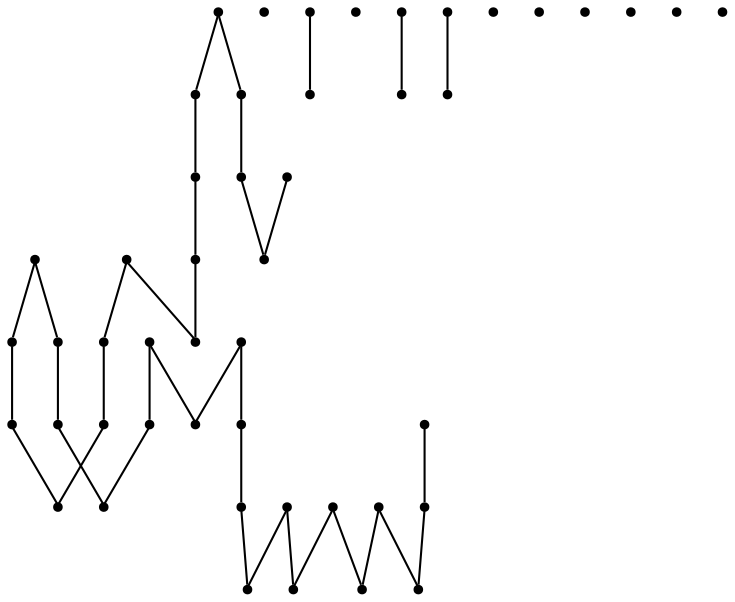 graph {
  node [shape=point,comment="{\"directed\":false,\"doi\":\"10.1007/978-3-030-04414-5_7\",\"figure\":\"3 (2)\"}"]

  v0 [pos="1103.54449546567,1591.116846049776"]
  v1 [pos="1065.653047597337,1898.3474519346014"]
  v2 [pos="1000.9302761161207,1669.2033562071683"]
  v3 [pos="805.3408082282369,1959.588674664415"]
  v4 [pos="1034.286629828448,1679.4048482077246"]
  v5 [pos="930.4898884691798,1707.2631012830434"]
  v6 [pos="1027.3355255362194,1751.894628785476"]
  v7 [pos="919.5266888594065,1857.4455937737007"]
  v8 [pos="926.8851246583033,1782.8492183240633"]
  v9 [pos="966.0611857409693,1657.6734230594"]
  v10 [pos="960.4717479282192,1678.8266140181172"]
  v11 [pos="937.2638831210154,1646.2675811879296"]
  v12 [pos="952.547565977064,1797.3430030905358"]
  v13 [pos="867.7299006770447,1845.4480053394673"]
  v14 [pos="942.1292396214394,1607.3618661710493"]
  v15 [pos="880.7038296428435,1582.7957994852081"]
  v16 [pos="927.1310210695411,1829.9916309032008"]
  v17 [pos="743.9674930608401,1978.3456290584263"]
  v18 [pos="906.8538351543027,1763.4931729950563"]
  v19 [pos="795.3422926062542,1913.4308848717703"]
  v20 [pos="862.9291023176884,1812.2670536121054"]
  v21 [pos="891.3023655742238,1751.358108086646"]
  v22 [pos="843.2437338059644,1780.7571850213662"]
  v23 [pos="731.3415199166842,1632.5792292429956"]
  v24 [pos="863.6219776140292,1733.6524163241497"]
  v25 [pos="840.118235899277,1811.5783676946328"]
  v26 [pos="842.22999135392,1844.717733106494"]
  v27 [pos="840.2838678302757,1872.933316915689"]
  v28 [pos="832.804550449335,1760.0927604450553"]
  v29 [pos="822.6529139175354,1744.3392727684588"]
  v30 [pos="811.429272045976,1725.528268881825"]
  v31 [pos="802.9851752946183,1775.5033517816887"]
  v32 [pos="806.0231755385532,1682.3656794136054"]
  v33 [pos="681.5512960489887,1707.2631012830434"]
  v34 [pos="803.0956601703683,1756.670314778356"]
  v35 [pos="799.5200834432153,1802.5562992107461"]
  v36 [pos="786.753468616216,1871.9633828736619"]
  v37 [pos="780.0617573768816,1746.0864385144027"]
  v38 [pos="681.5512960489887,1931.3022542260655"]
  v39 [pos="780.6493779448278,1859.1124801261901"]
  v40 [pos="771.7969004779098,1765.8810159914965"]
  v41 [pos="773.439850323075,1798.968175952248"]
  v42 [pos="760.8545578691413,1827.8454209326042"]
  v43 [pos="756.4413309156538,1857.8029245075763"]
  v44 [pos="756.2340485710629,1781.940678146892"]
  v45 [pos="656.6587673946099,1806.83810001633"]
  v46 [pos="729.4881242031479,1822.9447216426693"]
  v47 [pos="731.3415199166842,1856.6236281661836"]

  v0 -- v1 [id="-1",pos="1103.54449546567,1591.116846049776 1065.653047597337,1898.3474519346014 1065.653047597337,1898.3474519346014 1065.653047597337,1898.3474519346014"]
  v45 -- v44 [id="-2",pos="656.6587673946099,1806.83810001633 756.2340485710629,1781.940678146892 756.2340485710629,1781.940678146892 756.2340485710629,1781.940678146892"]
  v45 -- v47 [id="-3",pos="656.6587673946099,1806.83810001633 731.3415199166842,1856.6236281661836 731.3415199166842,1856.6236281661836 731.3415199166842,1856.6236281661836"]
  v38 -- v47 [id="-4",pos="681.5512960489887,1931.3022542260655 731.3415199166842,1856.6236281661836 731.3415199166842,1856.6236281661836 731.3415199166842,1856.6236281661836"]
  v38 -- v36 [id="-5",pos="681.5512960489887,1931.3022542260655 786.753468616216,1871.9633828736619 786.753468616216,1871.9633828736619 786.753468616216,1871.9633828736619"]
  v33 -- v32 [id="-8",pos="681.5512960489887,1707.2631012830434 806.0231755385532,1682.3656794136054 806.0231755385532,1682.3656794136054 806.0231755385532,1682.3656794136054"]
  v33 -- v44 [id="-22",pos="681.5512960489887,1707.2631012830434 756.2340485710629,1781.940678146892 756.2340485710629,1781.940678146892 756.2340485710629,1781.940678146892"]
  v0 -- v2 [id="-24",pos="1103.54449546567,1591.116846049776 1000.9302761161207,1669.2033562071683 1000.9302761161207,1669.2033562071683 1000.9302761161207,1669.2033562071683"]
  v1 -- v3 [id="-27",pos="1065.653047597337,1898.3474519346014 805.3408082282369,1959.588674664415 805.3408082282369,1959.588674664415 805.3408082282369,1959.588674664415"]
  v4 -- v5 [id="-29",pos="1034.286629828448,1679.4048482077246 930.4898884691798,1707.2631012830434 930.4898884691798,1707.2631012830434 930.4898884691798,1707.2631012830434"]
  v6 -- v7 [id="-30",pos="1027.3355255362194,1751.894628785476 919.5266888594065,1857.4455937737007 919.5266888594065,1857.4455937737007 919.5266888594065,1857.4455937737007"]
  v2 -- v4 [id="-33",pos="1000.9302761161207,1669.2033562071683 1034.286629828448,1679.4048482077246 1034.286629828448,1679.4048482077246 1034.286629828448,1679.4048482077246"]
  v9 -- v10 [id="-35",pos="966.0611857409693,1657.6734230594 960.4717479282192,1678.8266140181172 960.4717479282192,1678.8266140181172 960.4717479282192,1678.8266140181172"]
  v9 -- v11 [id="-36",pos="966.0611857409693,1657.6734230594 937.2638831210154,1646.2675811879296 937.2638831210154,1646.2675811879296 937.2638831210154,1646.2675811879296"]
  v10 -- v5 [id="-38",pos="960.4717479282192,1678.8266140181172 930.4898884691798,1707.2631012830434 930.4898884691798,1707.2631012830434 930.4898884691798,1707.2631012830434"]
  v12 -- v13 [id="-40",pos="952.547565977064,1797.3430030905358 867.7299006770447,1845.4480053394673 867.7299006770447,1845.4480053394673 867.7299006770447,1845.4480053394673"]
  v12 -- v8 [id="-41",pos="952.547565977064,1797.3430030905358 926.8851246583033,1782.8492183240633 926.8851246583033,1782.8492183240633 926.8851246583033,1782.8492183240633"]
  v14 -- v11 [id="-42",pos="942.1292396214394,1607.3618661710493 937.2638831210154,1646.2675811879296 937.2638831210154,1646.2675811879296 937.2638831210154,1646.2675811879296"]
  v14 -- v15 [id="-43",pos="942.1292396214394,1607.3618661710493 880.7038296428435,1582.7957994852081 880.7038296428435,1582.7957994852081 880.7038296428435,1582.7957994852081"]
  v16 -- v17 [id="-59",pos="927.1310210695411,1829.9916309032008 743.9674930608401,1978.3456290584263 743.9674930608401,1978.3456290584263 743.9674930608401,1978.3456290584263"]
  v8 -- v6 [id="-64",pos="926.8851246583033,1782.8492183240633 1027.3355255362194,1751.894628785476 1027.3355255362194,1751.894628785476 1027.3355255362194,1751.894628785476"]
  v15 -- v23 [id="-76",pos="880.7038296428435,1582.7957994852081 731.3415199166842,1632.5792292429956 731.3415199166842,1632.5792292429956 731.3415199166842,1632.5792292429956"]
  v22 -- v25 [id="-101",pos="843.2437338059644,1780.7571850213662 840.118235899277,1811.5783676946328 840.118235899277,1811.5783676946328 840.118235899277,1811.5783676946328"]
  v26 -- v27 [id="-103",pos="842.22999135392,1844.717733106494 840.2838678302757,1872.933316915689 840.2838678302757,1872.933316915689 840.2838678302757,1872.933316915689"]
  v22 -- v21 [id="-104",pos="843.2437338059644,1780.7571850213662 891.3023655742238,1751.358108086646 891.3023655742238,1751.358108086646 891.3023655742238,1751.358108086646"]
  v25 -- v26 [id="-105",pos="840.118235899277,1811.5783676946328 842.22999135392,1844.717733106494 842.22999135392,1844.717733106494 842.22999135392,1844.717733106494"]
  v23 -- v32 [id="-179",pos="731.3415199166842,1632.5792292429956 806.0231755385532,1682.3656794136054 806.0231755385532,1682.3656794136054 806.0231755385532,1682.3656794136054"]
  v3 -- v7 [id="-184",pos="805.3408082282369,1959.588674664415 919.5266888594065,1857.4455937737007 919.5266888594065,1857.4455937737007 919.5266888594065,1857.4455937737007"]
  v17 -- v36 [id="-220",pos="743.9674930608401,1978.3456290584263 786.753468616216,1871.9633828736619 786.753468616216,1871.9633828736619 786.753468616216,1871.9633828736619"]
  v19 -- v27 [id="-226",pos="795.3422926062542,1913.4308848717703 840.2838678302757,1872.933316915689 840.2838678302757,1872.933316915689 840.2838678302757,1872.933316915689"]
  v18 -- v13 [id="-70",pos="906.8538351543027,1763.4931729950563 867.7299006770447,1845.4480053394673 867.7299006770447,1845.4480053394673 867.7299006770447,1845.4480053394673"]
  v20 -- v18 [id="-72",pos="862.9291023176884,1812.2670536121054 906.8538351543027,1763.4931729950563 906.8538351543027,1763.4931729950563 906.8538351543027,1763.4931729950563"]
  v21 -- v20 [id="-73",pos="891.3023655742238,1751.358108086646 862.9291023176884,1812.2670536121054 862.9291023176884,1812.2670536121054 862.9291023176884,1812.2670536121054"]
  v29 -- v28 [id="-657",pos="822.6529139175354,1744.3392727684588 832.804550449335,1760.0927604450553 832.804550449335,1760.0927604450553 832.804550449335,1760.0927604450553"]
  v31 -- v35 [id="-765",pos="802.9851752946183,1775.5033517816887 799.5200834432153,1802.5562992107461 799.5200834432153,1802.5562992107461 799.5200834432153,1802.5562992107461"]
  v34 -- v37 [id="-841",pos="803.0956601703683,1756.670314778356 780.0617573768816,1746.0864385144027 780.0617573768816,1746.0864385144027 780.0617573768816,1746.0864385144027"]
}